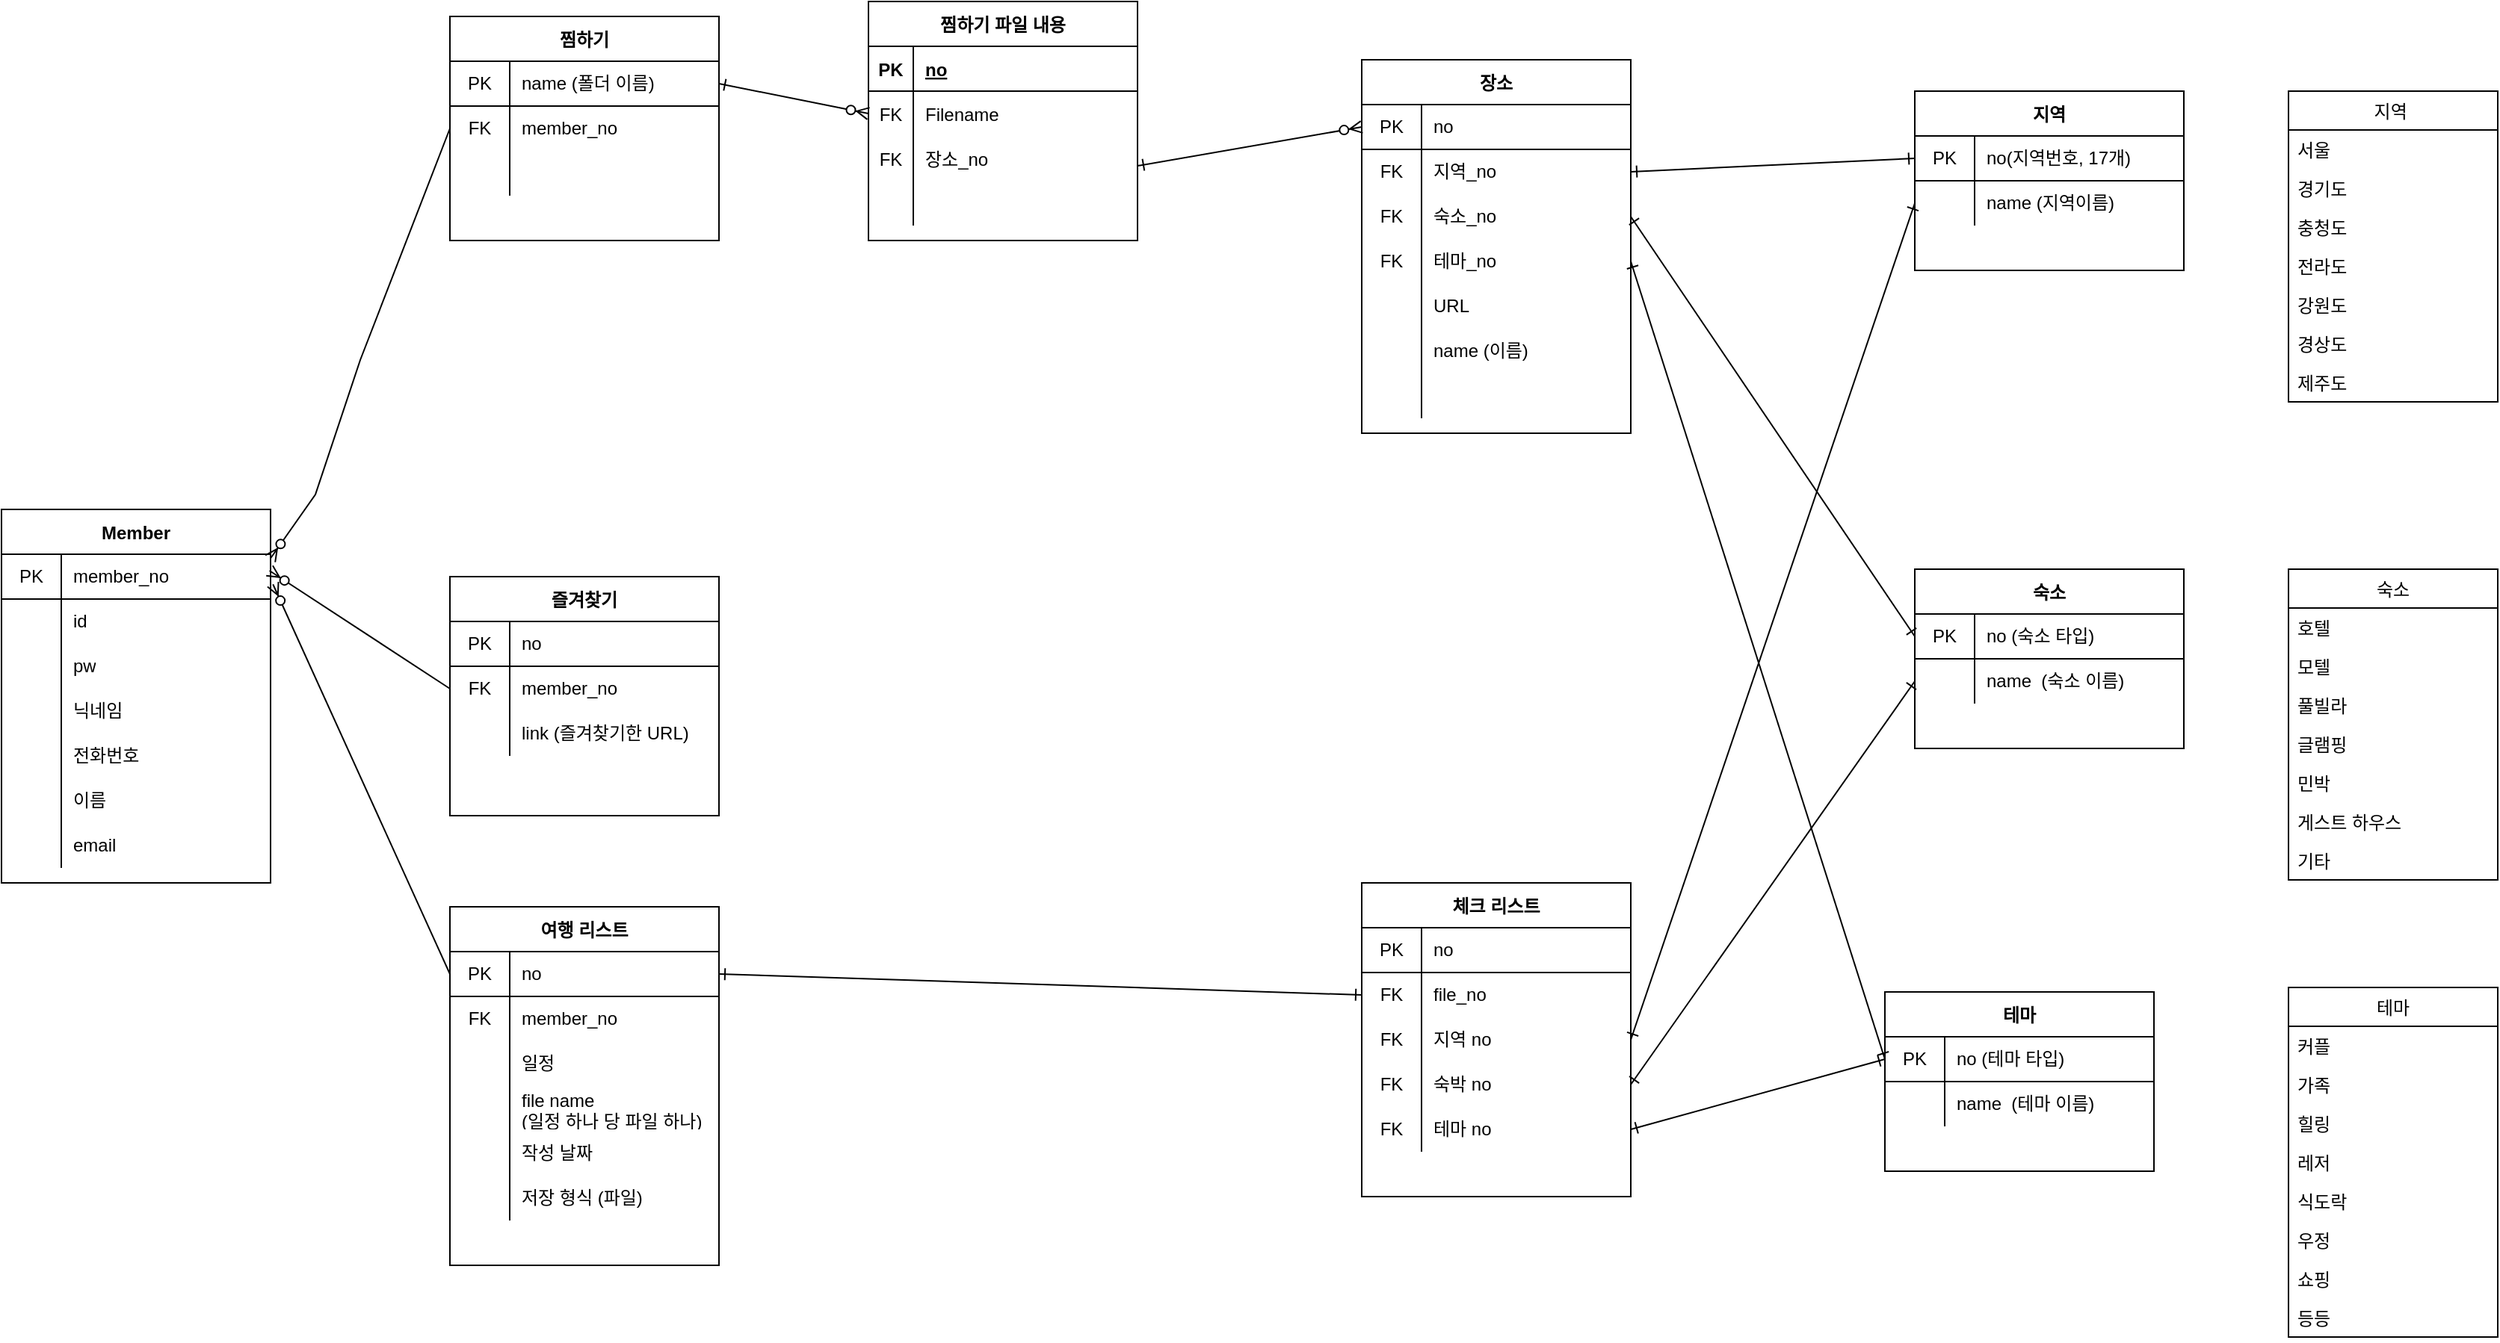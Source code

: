 <mxfile version="14.8.3" type="github" pages="2">
  <diagram id="R2lEEEUBdFMjLlhIrx00" name="Page-1">
    <mxGraphModel dx="3555" dy="1985" grid="1" gridSize="10" guides="1" tooltips="1" connect="1" arrows="1" fold="1" page="1" pageScale="1" pageWidth="1654" pageHeight="2336" math="0" shadow="0" extFonts="Permanent Marker^https://fonts.googleapis.com/css?family=Permanent+Marker">
      <root>
        <mxCell id="0" />
        <mxCell id="1" parent="0" />
        <mxCell id="FKqomgGVLj7_TAxLZ9Gf-237" value="지역 " style="swimlane;fontStyle=0;childLayout=stackLayout;horizontal=1;startSize=26;horizontalStack=0;resizeParent=1;resizeParentMax=0;resizeLast=0;collapsible=1;marginBottom=0;" parent="1" vertex="1">
          <mxGeometry x="1760" y="180" width="140" height="208" as="geometry" />
        </mxCell>
        <mxCell id="FKqomgGVLj7_TAxLZ9Gf-238" value="서울" style="text;strokeColor=none;fillColor=none;align=left;verticalAlign=top;spacingLeft=4;spacingRight=4;overflow=hidden;rotatable=0;points=[[0,0.5],[1,0.5]];portConstraint=eastwest;" parent="FKqomgGVLj7_TAxLZ9Gf-237" vertex="1">
          <mxGeometry y="26" width="140" height="26" as="geometry" />
        </mxCell>
        <mxCell id="FKqomgGVLj7_TAxLZ9Gf-239" value="경기도" style="text;strokeColor=none;fillColor=none;align=left;verticalAlign=top;spacingLeft=4;spacingRight=4;overflow=hidden;rotatable=0;points=[[0,0.5],[1,0.5]];portConstraint=eastwest;" parent="FKqomgGVLj7_TAxLZ9Gf-237" vertex="1">
          <mxGeometry y="52" width="140" height="26" as="geometry" />
        </mxCell>
        <mxCell id="FKqomgGVLj7_TAxLZ9Gf-240" value="충청도 " style="text;strokeColor=none;fillColor=none;align=left;verticalAlign=top;spacingLeft=4;spacingRight=4;overflow=hidden;rotatable=0;points=[[0,0.5],[1,0.5]];portConstraint=eastwest;" parent="FKqomgGVLj7_TAxLZ9Gf-237" vertex="1">
          <mxGeometry y="78" width="140" height="26" as="geometry" />
        </mxCell>
        <mxCell id="FKqomgGVLj7_TAxLZ9Gf-241" value="전라도" style="text;strokeColor=none;fillColor=none;align=left;verticalAlign=top;spacingLeft=4;spacingRight=4;overflow=hidden;rotatable=0;points=[[0,0.5],[1,0.5]];portConstraint=eastwest;" parent="FKqomgGVLj7_TAxLZ9Gf-237" vertex="1">
          <mxGeometry y="104" width="140" height="26" as="geometry" />
        </mxCell>
        <mxCell id="FKqomgGVLj7_TAxLZ9Gf-242" value="강원도" style="text;strokeColor=none;fillColor=none;align=left;verticalAlign=top;spacingLeft=4;spacingRight=4;overflow=hidden;rotatable=0;points=[[0,0.5],[1,0.5]];portConstraint=eastwest;" parent="FKqomgGVLj7_TAxLZ9Gf-237" vertex="1">
          <mxGeometry y="130" width="140" height="26" as="geometry" />
        </mxCell>
        <mxCell id="FKqomgGVLj7_TAxLZ9Gf-243" value="경상도" style="text;strokeColor=none;fillColor=none;align=left;verticalAlign=top;spacingLeft=4;spacingRight=4;overflow=hidden;rotatable=0;points=[[0,0.5],[1,0.5]];portConstraint=eastwest;" parent="FKqomgGVLj7_TAxLZ9Gf-237" vertex="1">
          <mxGeometry y="156" width="140" height="26" as="geometry" />
        </mxCell>
        <mxCell id="FKqomgGVLj7_TAxLZ9Gf-244" value="제주도" style="text;strokeColor=none;fillColor=none;align=left;verticalAlign=top;spacingLeft=4;spacingRight=4;overflow=hidden;rotatable=0;points=[[0,0.5],[1,0.5]];portConstraint=eastwest;" parent="FKqomgGVLj7_TAxLZ9Gf-237" vertex="1">
          <mxGeometry y="182" width="140" height="26" as="geometry" />
        </mxCell>
        <mxCell id="FKqomgGVLj7_TAxLZ9Gf-248" value="테마" style="swimlane;fontStyle=0;childLayout=stackLayout;horizontal=1;startSize=26;horizontalStack=0;resizeParent=1;resizeParentMax=0;resizeLast=0;collapsible=1;marginBottom=0;" parent="1" vertex="1">
          <mxGeometry x="1760" y="780" width="140" height="234" as="geometry" />
        </mxCell>
        <mxCell id="FKqomgGVLj7_TAxLZ9Gf-249" value="커플" style="text;strokeColor=none;fillColor=none;align=left;verticalAlign=top;spacingLeft=4;spacingRight=4;overflow=hidden;rotatable=0;points=[[0,0.5],[1,0.5]];portConstraint=eastwest;" parent="FKqomgGVLj7_TAxLZ9Gf-248" vertex="1">
          <mxGeometry y="26" width="140" height="26" as="geometry" />
        </mxCell>
        <mxCell id="FKqomgGVLj7_TAxLZ9Gf-250" value="가족" style="text;strokeColor=none;fillColor=none;align=left;verticalAlign=top;spacingLeft=4;spacingRight=4;overflow=hidden;rotatable=0;points=[[0,0.5],[1,0.5]];portConstraint=eastwest;" parent="FKqomgGVLj7_TAxLZ9Gf-248" vertex="1">
          <mxGeometry y="52" width="140" height="26" as="geometry" />
        </mxCell>
        <mxCell id="FKqomgGVLj7_TAxLZ9Gf-251" value="힐링" style="text;strokeColor=none;fillColor=none;align=left;verticalAlign=top;spacingLeft=4;spacingRight=4;overflow=hidden;rotatable=0;points=[[0,0.5],[1,0.5]];portConstraint=eastwest;" parent="FKqomgGVLj7_TAxLZ9Gf-248" vertex="1">
          <mxGeometry y="78" width="140" height="26" as="geometry" />
        </mxCell>
        <mxCell id="FKqomgGVLj7_TAxLZ9Gf-252" value="레저" style="text;strokeColor=none;fillColor=none;align=left;verticalAlign=top;spacingLeft=4;spacingRight=4;overflow=hidden;rotatable=0;points=[[0,0.5],[1,0.5]];portConstraint=eastwest;" parent="FKqomgGVLj7_TAxLZ9Gf-248" vertex="1">
          <mxGeometry y="104" width="140" height="26" as="geometry" />
        </mxCell>
        <mxCell id="FKqomgGVLj7_TAxLZ9Gf-253" value="식도락" style="text;strokeColor=none;fillColor=none;align=left;verticalAlign=top;spacingLeft=4;spacingRight=4;overflow=hidden;rotatable=0;points=[[0,0.5],[1,0.5]];portConstraint=eastwest;" parent="FKqomgGVLj7_TAxLZ9Gf-248" vertex="1">
          <mxGeometry y="130" width="140" height="26" as="geometry" />
        </mxCell>
        <mxCell id="FKqomgGVLj7_TAxLZ9Gf-254" value="우정" style="text;strokeColor=none;fillColor=none;align=left;verticalAlign=top;spacingLeft=4;spacingRight=4;overflow=hidden;rotatable=0;points=[[0,0.5],[1,0.5]];portConstraint=eastwest;" parent="FKqomgGVLj7_TAxLZ9Gf-248" vertex="1">
          <mxGeometry y="156" width="140" height="26" as="geometry" />
        </mxCell>
        <mxCell id="FKqomgGVLj7_TAxLZ9Gf-255" value="쇼핑" style="text;strokeColor=none;fillColor=none;align=left;verticalAlign=top;spacingLeft=4;spacingRight=4;overflow=hidden;rotatable=0;points=[[0,0.5],[1,0.5]];portConstraint=eastwest;" parent="FKqomgGVLj7_TAxLZ9Gf-248" vertex="1">
          <mxGeometry y="182" width="140" height="26" as="geometry" />
        </mxCell>
        <mxCell id="FKqomgGVLj7_TAxLZ9Gf-256" value="등등" style="text;strokeColor=none;fillColor=none;align=left;verticalAlign=top;spacingLeft=4;spacingRight=4;overflow=hidden;rotatable=0;points=[[0,0.5],[1,0.5]];portConstraint=eastwest;" parent="FKqomgGVLj7_TAxLZ9Gf-248" vertex="1">
          <mxGeometry y="208" width="140" height="26" as="geometry" />
        </mxCell>
        <mxCell id="FKqomgGVLj7_TAxLZ9Gf-257" value="숙소" style="swimlane;fontStyle=0;childLayout=stackLayout;horizontal=1;startSize=26;horizontalStack=0;resizeParent=1;resizeParentMax=0;resizeLast=0;collapsible=1;marginBottom=0;" parent="1" vertex="1">
          <mxGeometry x="1760" y="500" width="140" height="208" as="geometry" />
        </mxCell>
        <mxCell id="FKqomgGVLj7_TAxLZ9Gf-258" value="호텔" style="text;strokeColor=none;fillColor=none;align=left;verticalAlign=top;spacingLeft=4;spacingRight=4;overflow=hidden;rotatable=0;points=[[0,0.5],[1,0.5]];portConstraint=eastwest;" parent="FKqomgGVLj7_TAxLZ9Gf-257" vertex="1">
          <mxGeometry y="26" width="140" height="26" as="geometry" />
        </mxCell>
        <mxCell id="FKqomgGVLj7_TAxLZ9Gf-259" value="모텔" style="text;strokeColor=none;fillColor=none;align=left;verticalAlign=top;spacingLeft=4;spacingRight=4;overflow=hidden;rotatable=0;points=[[0,0.5],[1,0.5]];portConstraint=eastwest;" parent="FKqomgGVLj7_TAxLZ9Gf-257" vertex="1">
          <mxGeometry y="52" width="140" height="26" as="geometry" />
        </mxCell>
        <mxCell id="FKqomgGVLj7_TAxLZ9Gf-260" value="풀빌라" style="text;strokeColor=none;fillColor=none;align=left;verticalAlign=top;spacingLeft=4;spacingRight=4;overflow=hidden;rotatable=0;points=[[0,0.5],[1,0.5]];portConstraint=eastwest;" parent="FKqomgGVLj7_TAxLZ9Gf-257" vertex="1">
          <mxGeometry y="78" width="140" height="26" as="geometry" />
        </mxCell>
        <mxCell id="FKqomgGVLj7_TAxLZ9Gf-261" value="글램핑" style="text;strokeColor=none;fillColor=none;align=left;verticalAlign=top;spacingLeft=4;spacingRight=4;overflow=hidden;rotatable=0;points=[[0,0.5],[1,0.5]];portConstraint=eastwest;" parent="FKqomgGVLj7_TAxLZ9Gf-257" vertex="1">
          <mxGeometry y="104" width="140" height="26" as="geometry" />
        </mxCell>
        <mxCell id="FKqomgGVLj7_TAxLZ9Gf-262" value="민박" style="text;strokeColor=none;fillColor=none;align=left;verticalAlign=top;spacingLeft=4;spacingRight=4;overflow=hidden;rotatable=0;points=[[0,0.5],[1,0.5]];portConstraint=eastwest;" parent="FKqomgGVLj7_TAxLZ9Gf-257" vertex="1">
          <mxGeometry y="130" width="140" height="26" as="geometry" />
        </mxCell>
        <mxCell id="FKqomgGVLj7_TAxLZ9Gf-263" value="게스트 하우스" style="text;strokeColor=none;fillColor=none;align=left;verticalAlign=top;spacingLeft=4;spacingRight=4;overflow=hidden;rotatable=0;points=[[0,0.5],[1,0.5]];portConstraint=eastwest;" parent="FKqomgGVLj7_TAxLZ9Gf-257" vertex="1">
          <mxGeometry y="156" width="140" height="26" as="geometry" />
        </mxCell>
        <mxCell id="FKqomgGVLj7_TAxLZ9Gf-264" value="기타" style="text;strokeColor=none;fillColor=none;align=left;verticalAlign=top;spacingLeft=4;spacingRight=4;overflow=hidden;rotatable=0;points=[[0,0.5],[1,0.5]];portConstraint=eastwest;" parent="FKqomgGVLj7_TAxLZ9Gf-257" vertex="1">
          <mxGeometry y="182" width="140" height="26" as="geometry" />
        </mxCell>
        <mxCell id="FKqomgGVLj7_TAxLZ9Gf-265" value="Member" style="shape=table;startSize=30;container=1;collapsible=0;childLayout=tableLayout;fixedRows=1;rowLines=0;fontStyle=1;align=center;" parent="1" vertex="1">
          <mxGeometry x="230" y="460" width="180" height="250" as="geometry" />
        </mxCell>
        <mxCell id="FKqomgGVLj7_TAxLZ9Gf-266" value="" style="shape=partialRectangle;html=1;whiteSpace=wrap;collapsible=0;dropTarget=0;pointerEvents=0;fillColor=none;top=0;left=0;bottom=1;right=0;points=[[0,0.5],[1,0.5]];portConstraint=eastwest;" parent="FKqomgGVLj7_TAxLZ9Gf-265" vertex="1">
          <mxGeometry y="30" width="180" height="30" as="geometry" />
        </mxCell>
        <mxCell id="FKqomgGVLj7_TAxLZ9Gf-267" value="PK" style="shape=partialRectangle;html=1;whiteSpace=wrap;connectable=0;fillColor=none;top=0;left=0;bottom=0;right=0;overflow=hidden;" parent="FKqomgGVLj7_TAxLZ9Gf-266" vertex="1">
          <mxGeometry width="40" height="30" as="geometry" />
        </mxCell>
        <mxCell id="FKqomgGVLj7_TAxLZ9Gf-268" value="member_no" style="shape=partialRectangle;html=1;whiteSpace=wrap;connectable=0;fillColor=none;top=0;left=0;bottom=0;right=0;align=left;spacingLeft=6;overflow=hidden;" parent="FKqomgGVLj7_TAxLZ9Gf-266" vertex="1">
          <mxGeometry x="40" width="140" height="30" as="geometry" />
        </mxCell>
        <mxCell id="FKqomgGVLj7_TAxLZ9Gf-269" value="" style="shape=partialRectangle;html=1;whiteSpace=wrap;collapsible=0;dropTarget=0;pointerEvents=0;fillColor=none;top=0;left=0;bottom=0;right=0;points=[[0,0.5],[1,0.5]];portConstraint=eastwest;" parent="FKqomgGVLj7_TAxLZ9Gf-265" vertex="1">
          <mxGeometry y="60" width="180" height="30" as="geometry" />
        </mxCell>
        <mxCell id="FKqomgGVLj7_TAxLZ9Gf-270" value="" style="shape=partialRectangle;html=1;whiteSpace=wrap;connectable=0;fillColor=none;top=0;left=0;bottom=0;right=0;overflow=hidden;" parent="FKqomgGVLj7_TAxLZ9Gf-269" vertex="1">
          <mxGeometry width="40" height="30" as="geometry" />
        </mxCell>
        <mxCell id="FKqomgGVLj7_TAxLZ9Gf-271" value="&lt;span&gt;id&lt;/span&gt;" style="shape=partialRectangle;html=1;whiteSpace=wrap;connectable=0;fillColor=none;top=0;left=0;bottom=0;right=0;align=left;spacingLeft=6;overflow=hidden;" parent="FKqomgGVLj7_TAxLZ9Gf-269" vertex="1">
          <mxGeometry x="40" width="140" height="30" as="geometry" />
        </mxCell>
        <mxCell id="FKqomgGVLj7_TAxLZ9Gf-272" value="" style="shape=partialRectangle;html=1;whiteSpace=wrap;collapsible=0;dropTarget=0;pointerEvents=0;fillColor=none;top=0;left=0;bottom=0;right=0;points=[[0,0.5],[1,0.5]];portConstraint=eastwest;" parent="FKqomgGVLj7_TAxLZ9Gf-265" vertex="1">
          <mxGeometry y="90" width="180" height="30" as="geometry" />
        </mxCell>
        <mxCell id="FKqomgGVLj7_TAxLZ9Gf-273" value="" style="shape=partialRectangle;html=1;whiteSpace=wrap;connectable=0;fillColor=none;top=0;left=0;bottom=0;right=0;overflow=hidden;" parent="FKqomgGVLj7_TAxLZ9Gf-272" vertex="1">
          <mxGeometry width="40" height="30" as="geometry" />
        </mxCell>
        <mxCell id="FKqomgGVLj7_TAxLZ9Gf-274" value="&lt;span&gt;pw&lt;/span&gt;" style="shape=partialRectangle;html=1;whiteSpace=wrap;connectable=0;fillColor=none;top=0;left=0;bottom=0;right=0;align=left;spacingLeft=6;overflow=hidden;" parent="FKqomgGVLj7_TAxLZ9Gf-272" vertex="1">
          <mxGeometry x="40" width="140" height="30" as="geometry" />
        </mxCell>
        <mxCell id="FKqomgGVLj7_TAxLZ9Gf-275" value="" style="shape=partialRectangle;html=1;whiteSpace=wrap;collapsible=0;dropTarget=0;pointerEvents=0;fillColor=none;top=0;left=0;bottom=0;right=0;points=[[0,0.5],[1,0.5]];portConstraint=eastwest;" parent="FKqomgGVLj7_TAxLZ9Gf-265" vertex="1">
          <mxGeometry y="120" width="180" height="30" as="geometry" />
        </mxCell>
        <mxCell id="FKqomgGVLj7_TAxLZ9Gf-276" value="" style="shape=partialRectangle;html=1;whiteSpace=wrap;connectable=0;fillColor=none;top=0;left=0;bottom=0;right=0;overflow=hidden;" parent="FKqomgGVLj7_TAxLZ9Gf-275" vertex="1">
          <mxGeometry width="40" height="30" as="geometry" />
        </mxCell>
        <mxCell id="FKqomgGVLj7_TAxLZ9Gf-277" value="닉네임" style="shape=partialRectangle;html=1;whiteSpace=wrap;connectable=0;fillColor=none;top=0;left=0;bottom=0;right=0;align=left;spacingLeft=6;overflow=hidden;" parent="FKqomgGVLj7_TAxLZ9Gf-275" vertex="1">
          <mxGeometry x="40" width="140" height="30" as="geometry" />
        </mxCell>
        <mxCell id="FKqomgGVLj7_TAxLZ9Gf-278" value="" style="shape=partialRectangle;html=1;whiteSpace=wrap;collapsible=0;dropTarget=0;pointerEvents=0;fillColor=none;top=0;left=0;bottom=0;right=0;points=[[0,0.5],[1,0.5]];portConstraint=eastwest;" parent="FKqomgGVLj7_TAxLZ9Gf-265" vertex="1">
          <mxGeometry y="150" width="180" height="30" as="geometry" />
        </mxCell>
        <mxCell id="FKqomgGVLj7_TAxLZ9Gf-279" value="" style="shape=partialRectangle;html=1;whiteSpace=wrap;connectable=0;fillColor=none;top=0;left=0;bottom=0;right=0;overflow=hidden;" parent="FKqomgGVLj7_TAxLZ9Gf-278" vertex="1">
          <mxGeometry width="40" height="30" as="geometry" />
        </mxCell>
        <mxCell id="FKqomgGVLj7_TAxLZ9Gf-280" value="전화번호&amp;nbsp;" style="shape=partialRectangle;html=1;whiteSpace=wrap;connectable=0;fillColor=none;top=0;left=0;bottom=0;right=0;align=left;spacingLeft=6;overflow=hidden;" parent="FKqomgGVLj7_TAxLZ9Gf-278" vertex="1">
          <mxGeometry x="40" width="140" height="30" as="geometry" />
        </mxCell>
        <mxCell id="FKqomgGVLj7_TAxLZ9Gf-281" value="" style="shape=partialRectangle;html=1;whiteSpace=wrap;collapsible=0;dropTarget=0;pointerEvents=0;fillColor=none;top=0;left=0;bottom=0;right=0;points=[[0,0.5],[1,0.5]];portConstraint=eastwest;" parent="FKqomgGVLj7_TAxLZ9Gf-265" vertex="1">
          <mxGeometry y="180" width="180" height="30" as="geometry" />
        </mxCell>
        <mxCell id="FKqomgGVLj7_TAxLZ9Gf-282" value="" style="shape=partialRectangle;html=1;whiteSpace=wrap;connectable=0;fillColor=none;top=0;left=0;bottom=0;right=0;overflow=hidden;" parent="FKqomgGVLj7_TAxLZ9Gf-281" vertex="1">
          <mxGeometry width="40" height="30" as="geometry" />
        </mxCell>
        <mxCell id="FKqomgGVLj7_TAxLZ9Gf-283" value="이름" style="shape=partialRectangle;html=1;whiteSpace=wrap;connectable=0;fillColor=none;top=0;left=0;bottom=0;right=0;align=left;spacingLeft=6;overflow=hidden;" parent="FKqomgGVLj7_TAxLZ9Gf-281" vertex="1">
          <mxGeometry x="40" width="140" height="30" as="geometry" />
        </mxCell>
        <mxCell id="FKqomgGVLj7_TAxLZ9Gf-284" value="" style="shape=partialRectangle;html=1;whiteSpace=wrap;collapsible=0;dropTarget=0;pointerEvents=0;fillColor=none;top=0;left=0;bottom=0;right=0;points=[[0,0.5],[1,0.5]];portConstraint=eastwest;" parent="FKqomgGVLj7_TAxLZ9Gf-265" vertex="1">
          <mxGeometry y="210" width="180" height="30" as="geometry" />
        </mxCell>
        <mxCell id="FKqomgGVLj7_TAxLZ9Gf-285" value="" style="shape=partialRectangle;html=1;whiteSpace=wrap;connectable=0;fillColor=none;top=0;left=0;bottom=0;right=0;overflow=hidden;" parent="FKqomgGVLj7_TAxLZ9Gf-284" vertex="1">
          <mxGeometry width="40" height="30" as="geometry" />
        </mxCell>
        <mxCell id="FKqomgGVLj7_TAxLZ9Gf-286" value="email" style="shape=partialRectangle;html=1;whiteSpace=wrap;connectable=0;fillColor=none;top=0;left=0;bottom=0;right=0;align=left;spacingLeft=6;overflow=hidden;" parent="FKqomgGVLj7_TAxLZ9Gf-284" vertex="1">
          <mxGeometry x="40" width="140" height="30" as="geometry" />
        </mxCell>
        <mxCell id="FKqomgGVLj7_TAxLZ9Gf-287" value="지역" style="shape=table;startSize=30;container=1;collapsible=0;childLayout=tableLayout;fixedRows=1;rowLines=0;fontStyle=1;align=center;" parent="1" vertex="1">
          <mxGeometry x="1510" y="180" width="180" height="120" as="geometry" />
        </mxCell>
        <mxCell id="FKqomgGVLj7_TAxLZ9Gf-288" value="" style="shape=partialRectangle;html=1;whiteSpace=wrap;collapsible=0;dropTarget=0;pointerEvents=0;fillColor=none;top=0;left=0;bottom=1;right=0;points=[[0,0.5],[1,0.5]];portConstraint=eastwest;" parent="FKqomgGVLj7_TAxLZ9Gf-287" vertex="1">
          <mxGeometry y="30" width="180" height="30" as="geometry" />
        </mxCell>
        <mxCell id="FKqomgGVLj7_TAxLZ9Gf-289" value="PK" style="shape=partialRectangle;html=1;whiteSpace=wrap;connectable=0;fillColor=none;top=0;left=0;bottom=0;right=0;overflow=hidden;" parent="FKqomgGVLj7_TAxLZ9Gf-288" vertex="1">
          <mxGeometry width="40" height="30" as="geometry" />
        </mxCell>
        <mxCell id="FKqomgGVLj7_TAxLZ9Gf-290" value="no(지역번호, 17개)" style="shape=partialRectangle;html=1;whiteSpace=wrap;connectable=0;fillColor=none;top=0;left=0;bottom=0;right=0;align=left;spacingLeft=6;overflow=hidden;" parent="FKqomgGVLj7_TAxLZ9Gf-288" vertex="1">
          <mxGeometry x="40" width="140" height="30" as="geometry" />
        </mxCell>
        <mxCell id="FKqomgGVLj7_TAxLZ9Gf-291" value="" style="shape=partialRectangle;html=1;whiteSpace=wrap;collapsible=0;dropTarget=0;pointerEvents=0;fillColor=none;top=0;left=0;bottom=0;right=0;points=[[0,0.5],[1,0.5]];portConstraint=eastwest;" parent="FKqomgGVLj7_TAxLZ9Gf-287" vertex="1">
          <mxGeometry y="60" width="180" height="30" as="geometry" />
        </mxCell>
        <mxCell id="FKqomgGVLj7_TAxLZ9Gf-292" value="" style="shape=partialRectangle;html=1;whiteSpace=wrap;connectable=0;fillColor=none;top=0;left=0;bottom=0;right=0;overflow=hidden;" parent="FKqomgGVLj7_TAxLZ9Gf-291" vertex="1">
          <mxGeometry width="40" height="30" as="geometry" />
        </mxCell>
        <mxCell id="FKqomgGVLj7_TAxLZ9Gf-293" value="name (지역이름)" style="shape=partialRectangle;html=1;whiteSpace=wrap;connectable=0;fillColor=none;top=0;left=0;bottom=0;right=0;align=left;spacingLeft=6;overflow=hidden;" parent="FKqomgGVLj7_TAxLZ9Gf-291" vertex="1">
          <mxGeometry x="40" width="140" height="30" as="geometry" />
        </mxCell>
        <mxCell id="FKqomgGVLj7_TAxLZ9Gf-304" value="테마" style="shape=table;startSize=30;container=1;collapsible=0;childLayout=tableLayout;fixedRows=1;rowLines=0;fontStyle=1;align=center;" parent="1" vertex="1">
          <mxGeometry x="1490" y="783" width="180" height="120" as="geometry" />
        </mxCell>
        <mxCell id="FKqomgGVLj7_TAxLZ9Gf-305" value="" style="shape=partialRectangle;html=1;whiteSpace=wrap;collapsible=0;dropTarget=0;pointerEvents=0;fillColor=none;top=0;left=0;bottom=1;right=0;points=[[0,0.5],[1,0.5]];portConstraint=eastwest;" parent="FKqomgGVLj7_TAxLZ9Gf-304" vertex="1">
          <mxGeometry y="30" width="180" height="30" as="geometry" />
        </mxCell>
        <mxCell id="FKqomgGVLj7_TAxLZ9Gf-306" value="PK" style="shape=partialRectangle;html=1;whiteSpace=wrap;connectable=0;fillColor=none;top=0;left=0;bottom=0;right=0;overflow=hidden;" parent="FKqomgGVLj7_TAxLZ9Gf-305" vertex="1">
          <mxGeometry width="40" height="30" as="geometry" />
        </mxCell>
        <mxCell id="FKqomgGVLj7_TAxLZ9Gf-307" value="no (테마 타입)" style="shape=partialRectangle;html=1;whiteSpace=wrap;connectable=0;fillColor=none;top=0;left=0;bottom=0;right=0;align=left;spacingLeft=6;overflow=hidden;" parent="FKqomgGVLj7_TAxLZ9Gf-305" vertex="1">
          <mxGeometry x="40" width="140" height="30" as="geometry" />
        </mxCell>
        <mxCell id="FKqomgGVLj7_TAxLZ9Gf-311" value="" style="shape=partialRectangle;html=1;whiteSpace=wrap;collapsible=0;dropTarget=0;pointerEvents=0;fillColor=none;top=0;left=0;bottom=0;right=0;points=[[0,0.5],[1,0.5]];portConstraint=eastwest;" parent="FKqomgGVLj7_TAxLZ9Gf-304" vertex="1">
          <mxGeometry y="60" width="180" height="30" as="geometry" />
        </mxCell>
        <mxCell id="FKqomgGVLj7_TAxLZ9Gf-312" value="" style="shape=partialRectangle;html=1;whiteSpace=wrap;connectable=0;fillColor=none;top=0;left=0;bottom=0;right=0;overflow=hidden;" parent="FKqomgGVLj7_TAxLZ9Gf-311" vertex="1">
          <mxGeometry width="40" height="30" as="geometry" />
        </mxCell>
        <mxCell id="FKqomgGVLj7_TAxLZ9Gf-313" value="name&amp;nbsp; (테마 이름)" style="shape=partialRectangle;html=1;whiteSpace=wrap;connectable=0;fillColor=none;top=0;left=0;bottom=0;right=0;align=left;spacingLeft=6;overflow=hidden;" parent="FKqomgGVLj7_TAxLZ9Gf-311" vertex="1">
          <mxGeometry x="40" width="140" height="30" as="geometry" />
        </mxCell>
        <mxCell id="FKqomgGVLj7_TAxLZ9Gf-343" value="즐겨찾기" style="shape=table;startSize=30;container=1;collapsible=0;childLayout=tableLayout;fixedRows=1;rowLines=0;fontStyle=1;align=center;" parent="1" vertex="1">
          <mxGeometry x="530" y="505" width="180" height="160" as="geometry" />
        </mxCell>
        <mxCell id="FKqomgGVLj7_TAxLZ9Gf-344" value="" style="shape=partialRectangle;html=1;whiteSpace=wrap;collapsible=0;dropTarget=0;pointerEvents=0;fillColor=none;top=0;left=0;bottom=1;right=0;points=[[0,0.5],[1,0.5]];portConstraint=eastwest;" parent="FKqomgGVLj7_TAxLZ9Gf-343" vertex="1">
          <mxGeometry y="30" width="180" height="30" as="geometry" />
        </mxCell>
        <mxCell id="FKqomgGVLj7_TAxLZ9Gf-345" value="PK" style="shape=partialRectangle;html=1;whiteSpace=wrap;connectable=0;fillColor=none;top=0;left=0;bottom=0;right=0;overflow=hidden;" parent="FKqomgGVLj7_TAxLZ9Gf-344" vertex="1">
          <mxGeometry width="40" height="30" as="geometry" />
        </mxCell>
        <mxCell id="FKqomgGVLj7_TAxLZ9Gf-346" value="no" style="shape=partialRectangle;html=1;whiteSpace=wrap;connectable=0;fillColor=none;top=0;left=0;bottom=0;right=0;align=left;spacingLeft=6;overflow=hidden;" parent="FKqomgGVLj7_TAxLZ9Gf-344" vertex="1">
          <mxGeometry x="40" width="140" height="30" as="geometry" />
        </mxCell>
        <mxCell id="FKqomgGVLj7_TAxLZ9Gf-347" value="" style="shape=partialRectangle;html=1;whiteSpace=wrap;collapsible=0;dropTarget=0;pointerEvents=0;fillColor=none;top=0;left=0;bottom=0;right=0;points=[[0,0.5],[1,0.5]];portConstraint=eastwest;" parent="FKqomgGVLj7_TAxLZ9Gf-343" vertex="1">
          <mxGeometry y="60" width="180" height="30" as="geometry" />
        </mxCell>
        <mxCell id="FKqomgGVLj7_TAxLZ9Gf-348" value="FK" style="shape=partialRectangle;html=1;whiteSpace=wrap;connectable=0;fillColor=none;top=0;left=0;bottom=0;right=0;overflow=hidden;" parent="FKqomgGVLj7_TAxLZ9Gf-347" vertex="1">
          <mxGeometry width="40" height="30" as="geometry" />
        </mxCell>
        <mxCell id="FKqomgGVLj7_TAxLZ9Gf-349" value="member_no" style="shape=partialRectangle;html=1;whiteSpace=wrap;connectable=0;fillColor=none;top=0;left=0;bottom=0;right=0;align=left;spacingLeft=6;overflow=hidden;" parent="FKqomgGVLj7_TAxLZ9Gf-347" vertex="1">
          <mxGeometry x="40" width="140" height="30" as="geometry" />
        </mxCell>
        <mxCell id="FKqomgGVLj7_TAxLZ9Gf-350" value="" style="shape=partialRectangle;html=1;whiteSpace=wrap;collapsible=0;dropTarget=0;pointerEvents=0;fillColor=none;top=0;left=0;bottom=0;right=0;points=[[0,0.5],[1,0.5]];portConstraint=eastwest;" parent="FKqomgGVLj7_TAxLZ9Gf-343" vertex="1">
          <mxGeometry y="90" width="180" height="30" as="geometry" />
        </mxCell>
        <mxCell id="FKqomgGVLj7_TAxLZ9Gf-351" value="" style="shape=partialRectangle;html=1;whiteSpace=wrap;connectable=0;fillColor=none;top=0;left=0;bottom=0;right=0;overflow=hidden;" parent="FKqomgGVLj7_TAxLZ9Gf-350" vertex="1">
          <mxGeometry width="40" height="30" as="geometry" />
        </mxCell>
        <mxCell id="FKqomgGVLj7_TAxLZ9Gf-352" value="link (즐겨찾기한 URL)" style="shape=partialRectangle;html=1;whiteSpace=wrap;connectable=0;fillColor=none;top=0;left=0;bottom=0;right=0;align=left;spacingLeft=6;overflow=hidden;" parent="FKqomgGVLj7_TAxLZ9Gf-350" vertex="1">
          <mxGeometry x="40" width="140" height="30" as="geometry" />
        </mxCell>
        <mxCell id="FKqomgGVLj7_TAxLZ9Gf-353" value="찜하기" style="shape=table;startSize=30;container=1;collapsible=0;childLayout=tableLayout;fixedRows=1;rowLines=0;fontStyle=1;align=center;" parent="1" vertex="1">
          <mxGeometry x="530" y="130" width="180" height="150" as="geometry" />
        </mxCell>
        <mxCell id="FKqomgGVLj7_TAxLZ9Gf-354" value="" style="shape=partialRectangle;html=1;whiteSpace=wrap;collapsible=0;dropTarget=0;pointerEvents=0;fillColor=none;top=0;left=0;bottom=1;right=0;points=[[0,0.5],[1,0.5]];portConstraint=eastwest;" parent="FKqomgGVLj7_TAxLZ9Gf-353" vertex="1">
          <mxGeometry y="30" width="180" height="30" as="geometry" />
        </mxCell>
        <mxCell id="FKqomgGVLj7_TAxLZ9Gf-355" value="PK" style="shape=partialRectangle;html=1;whiteSpace=wrap;connectable=0;fillColor=none;top=0;left=0;bottom=0;right=0;overflow=hidden;" parent="FKqomgGVLj7_TAxLZ9Gf-354" vertex="1">
          <mxGeometry width="40" height="30" as="geometry" />
        </mxCell>
        <mxCell id="FKqomgGVLj7_TAxLZ9Gf-356" value="name (폴더 이름)" style="shape=partialRectangle;html=1;whiteSpace=wrap;connectable=0;fillColor=none;top=0;left=0;bottom=0;right=0;align=left;spacingLeft=6;overflow=hidden;" parent="FKqomgGVLj7_TAxLZ9Gf-354" vertex="1">
          <mxGeometry x="40" width="140" height="30" as="geometry" />
        </mxCell>
        <mxCell id="FKqomgGVLj7_TAxLZ9Gf-357" value="" style="shape=partialRectangle;html=1;whiteSpace=wrap;collapsible=0;dropTarget=0;pointerEvents=0;fillColor=none;top=0;left=0;bottom=0;right=0;points=[[0,0.5],[1,0.5]];portConstraint=eastwest;" parent="FKqomgGVLj7_TAxLZ9Gf-353" vertex="1">
          <mxGeometry y="60" width="180" height="30" as="geometry" />
        </mxCell>
        <mxCell id="FKqomgGVLj7_TAxLZ9Gf-358" value="FK" style="shape=partialRectangle;html=1;whiteSpace=wrap;connectable=0;fillColor=none;top=0;left=0;bottom=0;right=0;overflow=hidden;" parent="FKqomgGVLj7_TAxLZ9Gf-357" vertex="1">
          <mxGeometry width="40" height="30" as="geometry" />
        </mxCell>
        <mxCell id="FKqomgGVLj7_TAxLZ9Gf-359" value="member_no" style="shape=partialRectangle;html=1;whiteSpace=wrap;connectable=0;fillColor=none;top=0;left=0;bottom=0;right=0;align=left;spacingLeft=6;overflow=hidden;" parent="FKqomgGVLj7_TAxLZ9Gf-357" vertex="1">
          <mxGeometry x="40" width="140" height="30" as="geometry" />
        </mxCell>
        <mxCell id="FKqomgGVLj7_TAxLZ9Gf-360" value="" style="shape=partialRectangle;html=1;whiteSpace=wrap;collapsible=0;dropTarget=0;pointerEvents=0;fillColor=none;top=0;left=0;bottom=0;right=0;points=[[0,0.5],[1,0.5]];portConstraint=eastwest;" parent="FKqomgGVLj7_TAxLZ9Gf-353" vertex="1">
          <mxGeometry y="90" width="180" height="30" as="geometry" />
        </mxCell>
        <mxCell id="FKqomgGVLj7_TAxLZ9Gf-361" value="" style="shape=partialRectangle;html=1;whiteSpace=wrap;connectable=0;fillColor=none;top=0;left=0;bottom=0;right=0;overflow=hidden;" parent="FKqomgGVLj7_TAxLZ9Gf-360" vertex="1">
          <mxGeometry width="40" height="30" as="geometry" />
        </mxCell>
        <mxCell id="FKqomgGVLj7_TAxLZ9Gf-362" value="" style="shape=partialRectangle;html=1;whiteSpace=wrap;connectable=0;fillColor=none;top=0;left=0;bottom=0;right=0;align=left;spacingLeft=6;overflow=hidden;" parent="FKqomgGVLj7_TAxLZ9Gf-360" vertex="1">
          <mxGeometry x="40" width="140" height="30" as="geometry" />
        </mxCell>
        <mxCell id="FKqomgGVLj7_TAxLZ9Gf-380" value="여행 리스트" style="shape=table;startSize=30;container=1;collapsible=0;childLayout=tableLayout;fixedRows=1;rowLines=0;fontStyle=1;align=center;" parent="1" vertex="1">
          <mxGeometry x="530" y="726" width="180" height="240" as="geometry" />
        </mxCell>
        <mxCell id="FKqomgGVLj7_TAxLZ9Gf-381" value="" style="shape=partialRectangle;html=1;whiteSpace=wrap;collapsible=0;dropTarget=0;pointerEvents=0;fillColor=none;top=0;left=0;bottom=1;right=0;points=[[0,0.5],[1,0.5]];portConstraint=eastwest;" parent="FKqomgGVLj7_TAxLZ9Gf-380" vertex="1">
          <mxGeometry y="30" width="180" height="30" as="geometry" />
        </mxCell>
        <mxCell id="FKqomgGVLj7_TAxLZ9Gf-382" value="PK" style="shape=partialRectangle;html=1;whiteSpace=wrap;connectable=0;fillColor=none;top=0;left=0;bottom=0;right=0;overflow=hidden;" parent="FKqomgGVLj7_TAxLZ9Gf-381" vertex="1">
          <mxGeometry width="40" height="30" as="geometry" />
        </mxCell>
        <mxCell id="FKqomgGVLj7_TAxLZ9Gf-383" value="no" style="shape=partialRectangle;html=1;whiteSpace=wrap;connectable=0;fillColor=none;top=0;left=0;bottom=0;right=0;align=left;spacingLeft=6;overflow=hidden;" parent="FKqomgGVLj7_TAxLZ9Gf-381" vertex="1">
          <mxGeometry x="40" width="140" height="30" as="geometry" />
        </mxCell>
        <mxCell id="FKqomgGVLj7_TAxLZ9Gf-384" value="" style="shape=partialRectangle;html=1;whiteSpace=wrap;collapsible=0;dropTarget=0;pointerEvents=0;fillColor=none;top=0;left=0;bottom=0;right=0;points=[[0,0.5],[1,0.5]];portConstraint=eastwest;" parent="FKqomgGVLj7_TAxLZ9Gf-380" vertex="1">
          <mxGeometry y="60" width="180" height="30" as="geometry" />
        </mxCell>
        <mxCell id="FKqomgGVLj7_TAxLZ9Gf-385" value="FK" style="shape=partialRectangle;html=1;whiteSpace=wrap;connectable=0;fillColor=none;top=0;left=0;bottom=0;right=0;overflow=hidden;" parent="FKqomgGVLj7_TAxLZ9Gf-384" vertex="1">
          <mxGeometry width="40" height="30" as="geometry" />
        </mxCell>
        <mxCell id="FKqomgGVLj7_TAxLZ9Gf-386" value="member_no" style="shape=partialRectangle;html=1;whiteSpace=wrap;connectable=0;fillColor=none;top=0;left=0;bottom=0;right=0;align=left;spacingLeft=6;overflow=hidden;" parent="FKqomgGVLj7_TAxLZ9Gf-384" vertex="1">
          <mxGeometry x="40" width="140" height="30" as="geometry" />
        </mxCell>
        <mxCell id="FKqomgGVLj7_TAxLZ9Gf-387" value="" style="shape=partialRectangle;html=1;whiteSpace=wrap;collapsible=0;dropTarget=0;pointerEvents=0;fillColor=none;top=0;left=0;bottom=0;right=0;points=[[0,0.5],[1,0.5]];portConstraint=eastwest;" parent="FKqomgGVLj7_TAxLZ9Gf-380" vertex="1">
          <mxGeometry y="90" width="180" height="30" as="geometry" />
        </mxCell>
        <mxCell id="FKqomgGVLj7_TAxLZ9Gf-388" value="" style="shape=partialRectangle;html=1;whiteSpace=wrap;connectable=0;fillColor=none;top=0;left=0;bottom=0;right=0;overflow=hidden;" parent="FKqomgGVLj7_TAxLZ9Gf-387" vertex="1">
          <mxGeometry width="40" height="30" as="geometry" />
        </mxCell>
        <mxCell id="FKqomgGVLj7_TAxLZ9Gf-389" value="일정" style="shape=partialRectangle;html=1;whiteSpace=wrap;connectable=0;fillColor=none;top=0;left=0;bottom=0;right=0;align=left;spacingLeft=6;overflow=hidden;" parent="FKqomgGVLj7_TAxLZ9Gf-387" vertex="1">
          <mxGeometry x="40" width="140" height="30" as="geometry" />
        </mxCell>
        <mxCell id="FKqomgGVLj7_TAxLZ9Gf-390" value="" style="shape=partialRectangle;html=1;whiteSpace=wrap;collapsible=0;dropTarget=0;pointerEvents=0;fillColor=none;top=0;left=0;bottom=0;right=0;points=[[0,0.5],[1,0.5]];portConstraint=eastwest;" parent="FKqomgGVLj7_TAxLZ9Gf-380" vertex="1">
          <mxGeometry y="120" width="180" height="30" as="geometry" />
        </mxCell>
        <mxCell id="FKqomgGVLj7_TAxLZ9Gf-391" value="" style="shape=partialRectangle;html=1;whiteSpace=wrap;connectable=0;fillColor=none;top=0;left=0;bottom=0;right=0;overflow=hidden;" parent="FKqomgGVLj7_TAxLZ9Gf-390" vertex="1">
          <mxGeometry width="40" height="30" as="geometry" />
        </mxCell>
        <mxCell id="FKqomgGVLj7_TAxLZ9Gf-392" value="file name &lt;br&gt;(일정 하나 당 파일 하나)" style="shape=partialRectangle;html=1;whiteSpace=wrap;connectable=0;fillColor=none;top=0;left=0;bottom=0;right=0;align=left;spacingLeft=6;overflow=hidden;" parent="FKqomgGVLj7_TAxLZ9Gf-390" vertex="1">
          <mxGeometry x="40" width="140" height="30" as="geometry" />
        </mxCell>
        <mxCell id="FKqomgGVLj7_TAxLZ9Gf-393" value="" style="shape=partialRectangle;html=1;whiteSpace=wrap;collapsible=0;dropTarget=0;pointerEvents=0;fillColor=none;top=0;left=0;bottom=0;right=0;points=[[0,0.5],[1,0.5]];portConstraint=eastwest;" parent="FKqomgGVLj7_TAxLZ9Gf-380" vertex="1">
          <mxGeometry y="150" width="180" height="30" as="geometry" />
        </mxCell>
        <mxCell id="FKqomgGVLj7_TAxLZ9Gf-394" value="" style="shape=partialRectangle;html=1;whiteSpace=wrap;connectable=0;fillColor=none;top=0;left=0;bottom=0;right=0;overflow=hidden;" parent="FKqomgGVLj7_TAxLZ9Gf-393" vertex="1">
          <mxGeometry width="40" height="30" as="geometry" />
        </mxCell>
        <mxCell id="FKqomgGVLj7_TAxLZ9Gf-395" value="작성 날짜" style="shape=partialRectangle;html=1;whiteSpace=wrap;connectable=0;fillColor=none;top=0;left=0;bottom=0;right=0;align=left;spacingLeft=6;overflow=hidden;" parent="FKqomgGVLj7_TAxLZ9Gf-393" vertex="1">
          <mxGeometry x="40" width="140" height="30" as="geometry" />
        </mxCell>
        <mxCell id="FKqomgGVLj7_TAxLZ9Gf-396" value="" style="shape=partialRectangle;html=1;whiteSpace=wrap;collapsible=0;dropTarget=0;pointerEvents=0;fillColor=none;top=0;left=0;bottom=0;right=0;points=[[0,0.5],[1,0.5]];portConstraint=eastwest;" parent="FKqomgGVLj7_TAxLZ9Gf-380" vertex="1">
          <mxGeometry y="180" width="180" height="30" as="geometry" />
        </mxCell>
        <mxCell id="FKqomgGVLj7_TAxLZ9Gf-397" value="" style="shape=partialRectangle;html=1;whiteSpace=wrap;connectable=0;fillColor=none;top=0;left=0;bottom=0;right=0;overflow=hidden;" parent="FKqomgGVLj7_TAxLZ9Gf-396" vertex="1">
          <mxGeometry width="40" height="30" as="geometry" />
        </mxCell>
        <mxCell id="FKqomgGVLj7_TAxLZ9Gf-398" value="저장 형식 (파일)" style="shape=partialRectangle;html=1;whiteSpace=wrap;connectable=0;fillColor=none;top=0;left=0;bottom=0;right=0;align=left;spacingLeft=6;overflow=hidden;" parent="FKqomgGVLj7_TAxLZ9Gf-396" vertex="1">
          <mxGeometry x="40" width="140" height="30" as="geometry" />
        </mxCell>
        <mxCell id="FKqomgGVLj7_TAxLZ9Gf-409" value="체크 리스트" style="shape=table;startSize=30;container=1;collapsible=0;childLayout=tableLayout;fixedRows=1;rowLines=0;fontStyle=1;align=center;" parent="1" vertex="1">
          <mxGeometry x="1140" y="710" width="180" height="210" as="geometry" />
        </mxCell>
        <mxCell id="FKqomgGVLj7_TAxLZ9Gf-410" value="" style="shape=partialRectangle;html=1;whiteSpace=wrap;collapsible=0;dropTarget=0;pointerEvents=0;fillColor=none;top=0;left=0;bottom=1;right=0;points=[[0,0.5],[1,0.5]];portConstraint=eastwest;" parent="FKqomgGVLj7_TAxLZ9Gf-409" vertex="1">
          <mxGeometry y="30" width="180" height="30" as="geometry" />
        </mxCell>
        <mxCell id="FKqomgGVLj7_TAxLZ9Gf-411" value="PK" style="shape=partialRectangle;html=1;whiteSpace=wrap;connectable=0;fillColor=none;top=0;left=0;bottom=0;right=0;overflow=hidden;" parent="FKqomgGVLj7_TAxLZ9Gf-410" vertex="1">
          <mxGeometry width="40" height="30" as="geometry" />
        </mxCell>
        <mxCell id="FKqomgGVLj7_TAxLZ9Gf-412" value="no" style="shape=partialRectangle;html=1;whiteSpace=wrap;connectable=0;fillColor=none;top=0;left=0;bottom=0;right=0;align=left;spacingLeft=6;overflow=hidden;" parent="FKqomgGVLj7_TAxLZ9Gf-410" vertex="1">
          <mxGeometry x="40" width="140" height="30" as="geometry" />
        </mxCell>
        <mxCell id="FKqomgGVLj7_TAxLZ9Gf-413" value="" style="shape=partialRectangle;html=1;whiteSpace=wrap;collapsible=0;dropTarget=0;pointerEvents=0;fillColor=none;top=0;left=0;bottom=0;right=0;points=[[0,0.5],[1,0.5]];portConstraint=eastwest;" parent="FKqomgGVLj7_TAxLZ9Gf-409" vertex="1">
          <mxGeometry y="60" width="180" height="30" as="geometry" />
        </mxCell>
        <mxCell id="FKqomgGVLj7_TAxLZ9Gf-414" value="FK" style="shape=partialRectangle;html=1;whiteSpace=wrap;connectable=0;fillColor=none;top=0;left=0;bottom=0;right=0;overflow=hidden;" parent="FKqomgGVLj7_TAxLZ9Gf-413" vertex="1">
          <mxGeometry width="40" height="30" as="geometry" />
        </mxCell>
        <mxCell id="FKqomgGVLj7_TAxLZ9Gf-415" value="file_no" style="shape=partialRectangle;html=1;whiteSpace=wrap;connectable=0;fillColor=none;top=0;left=0;bottom=0;right=0;align=left;spacingLeft=6;overflow=hidden;" parent="FKqomgGVLj7_TAxLZ9Gf-413" vertex="1">
          <mxGeometry x="40" width="140" height="30" as="geometry" />
        </mxCell>
        <mxCell id="FKqomgGVLj7_TAxLZ9Gf-416" value="" style="shape=partialRectangle;html=1;whiteSpace=wrap;collapsible=0;dropTarget=0;pointerEvents=0;fillColor=none;top=0;left=0;bottom=0;right=0;points=[[0,0.5],[1,0.5]];portConstraint=eastwest;" parent="FKqomgGVLj7_TAxLZ9Gf-409" vertex="1">
          <mxGeometry y="90" width="180" height="30" as="geometry" />
        </mxCell>
        <mxCell id="FKqomgGVLj7_TAxLZ9Gf-417" value="FK" style="shape=partialRectangle;html=1;whiteSpace=wrap;connectable=0;fillColor=none;top=0;left=0;bottom=0;right=0;overflow=hidden;" parent="FKqomgGVLj7_TAxLZ9Gf-416" vertex="1">
          <mxGeometry width="40" height="30" as="geometry" />
        </mxCell>
        <mxCell id="FKqomgGVLj7_TAxLZ9Gf-418" value="지역 no" style="shape=partialRectangle;html=1;whiteSpace=wrap;connectable=0;fillColor=none;top=0;left=0;bottom=0;right=0;align=left;spacingLeft=6;overflow=hidden;" parent="FKqomgGVLj7_TAxLZ9Gf-416" vertex="1">
          <mxGeometry x="40" width="140" height="30" as="geometry" />
        </mxCell>
        <mxCell id="FKqomgGVLj7_TAxLZ9Gf-419" value="" style="shape=partialRectangle;html=1;whiteSpace=wrap;collapsible=0;dropTarget=0;pointerEvents=0;fillColor=none;top=0;left=0;bottom=0;right=0;points=[[0,0.5],[1,0.5]];portConstraint=eastwest;" parent="FKqomgGVLj7_TAxLZ9Gf-409" vertex="1">
          <mxGeometry y="120" width="180" height="30" as="geometry" />
        </mxCell>
        <mxCell id="FKqomgGVLj7_TAxLZ9Gf-420" value="FK" style="shape=partialRectangle;html=1;whiteSpace=wrap;connectable=0;fillColor=none;top=0;left=0;bottom=0;right=0;overflow=hidden;" parent="FKqomgGVLj7_TAxLZ9Gf-419" vertex="1">
          <mxGeometry width="40" height="30" as="geometry" />
        </mxCell>
        <mxCell id="FKqomgGVLj7_TAxLZ9Gf-421" value="숙박 no" style="shape=partialRectangle;html=1;whiteSpace=wrap;connectable=0;fillColor=none;top=0;left=0;bottom=0;right=0;align=left;spacingLeft=6;overflow=hidden;" parent="FKqomgGVLj7_TAxLZ9Gf-419" vertex="1">
          <mxGeometry x="40" width="140" height="30" as="geometry" />
        </mxCell>
        <mxCell id="FKqomgGVLj7_TAxLZ9Gf-422" value="" style="shape=partialRectangle;html=1;whiteSpace=wrap;collapsible=0;dropTarget=0;pointerEvents=0;fillColor=none;top=0;left=0;bottom=0;right=0;points=[[0,0.5],[1,0.5]];portConstraint=eastwest;" parent="FKqomgGVLj7_TAxLZ9Gf-409" vertex="1">
          <mxGeometry y="150" width="180" height="30" as="geometry" />
        </mxCell>
        <mxCell id="FKqomgGVLj7_TAxLZ9Gf-423" value="FK" style="shape=partialRectangle;html=1;whiteSpace=wrap;connectable=0;fillColor=none;top=0;left=0;bottom=0;right=0;overflow=hidden;" parent="FKqomgGVLj7_TAxLZ9Gf-422" vertex="1">
          <mxGeometry width="40" height="30" as="geometry" />
        </mxCell>
        <mxCell id="FKqomgGVLj7_TAxLZ9Gf-424" value="테마 no&amp;nbsp;" style="shape=partialRectangle;html=1;whiteSpace=wrap;connectable=0;fillColor=none;top=0;left=0;bottom=0;right=0;align=left;spacingLeft=6;overflow=hidden;" parent="FKqomgGVLj7_TAxLZ9Gf-422" vertex="1">
          <mxGeometry x="40" width="140" height="30" as="geometry" />
        </mxCell>
        <mxCell id="Hf17CFvcr8pmxD5zId8q-22" style="edgeStyle=none;rounded=0;orthogonalLoop=1;jettySize=auto;html=1;endArrow=ERzeroToMany;endFill=1;entryX=0.999;entryY=0.1;entryDx=0;entryDy=0;exitX=0;exitY=0.5;exitDx=0;exitDy=0;entryPerimeter=0;" parent="1" source="FKqomgGVLj7_TAxLZ9Gf-357" target="FKqomgGVLj7_TAxLZ9Gf-266" edge="1">
          <mxGeometry relative="1" as="geometry">
            <mxPoint x="300" y="357" as="targetPoint" />
            <Array as="points">
              <mxPoint x="470" y="360" />
              <mxPoint x="440" y="450" />
            </Array>
          </mxGeometry>
        </mxCell>
        <mxCell id="Hf17CFvcr8pmxD5zId8q-23" style="edgeStyle=none;rounded=0;orthogonalLoop=1;jettySize=auto;html=1;endArrow=ERzeroToMany;endFill=1;entryX=0.996;entryY=0.367;entryDx=0;entryDy=0;entryPerimeter=0;exitX=0;exitY=0.5;exitDx=0;exitDy=0;" parent="1" source="FKqomgGVLj7_TAxLZ9Gf-347" target="FKqomgGVLj7_TAxLZ9Gf-266" edge="1">
          <mxGeometry relative="1" as="geometry" />
        </mxCell>
        <mxCell id="Hf17CFvcr8pmxD5zId8q-24" style="edgeStyle=none;rounded=0;orthogonalLoop=1;jettySize=auto;html=1;entryX=1.009;entryY=0.671;entryDx=0;entryDy=0;endArrow=ERzeroToMany;endFill=1;entryPerimeter=0;exitX=0;exitY=0.5;exitDx=0;exitDy=0;" parent="1" source="FKqomgGVLj7_TAxLZ9Gf-381" target="FKqomgGVLj7_TAxLZ9Gf-266" edge="1">
          <mxGeometry relative="1" as="geometry" />
        </mxCell>
        <mxCell id="Hf17CFvcr8pmxD5zId8q-27" value="" style="endArrow=ERone;startArrow=ERone;html=1;entryX=0;entryY=0.5;entryDx=0;entryDy=0;endFill=0;startFill=0;exitX=1;exitY=0.5;exitDx=0;exitDy=0;" parent="1" source="FKqomgGVLj7_TAxLZ9Gf-381" target="FKqomgGVLj7_TAxLZ9Gf-413" edge="1">
          <mxGeometry width="50" height="50" relative="1" as="geometry">
            <mxPoint x="710" y="830" as="sourcePoint" />
            <mxPoint x="760" y="780" as="targetPoint" />
          </mxGeometry>
        </mxCell>
        <mxCell id="Hf17CFvcr8pmxD5zId8q-63" value="찜하기 파일 내용" style="shape=table;startSize=30;container=1;collapsible=1;childLayout=tableLayout;fixedRows=1;rowLines=0;fontStyle=1;align=center;resizeLast=1;" parent="1" vertex="1">
          <mxGeometry x="810" y="120" width="180" height="160" as="geometry" />
        </mxCell>
        <mxCell id="Hf17CFvcr8pmxD5zId8q-64" value="" style="shape=partialRectangle;collapsible=0;dropTarget=0;pointerEvents=0;fillColor=none;top=0;left=0;bottom=1;right=0;points=[[0,0.5],[1,0.5]];portConstraint=eastwest;" parent="Hf17CFvcr8pmxD5zId8q-63" vertex="1">
          <mxGeometry y="30" width="180" height="30" as="geometry" />
        </mxCell>
        <mxCell id="Hf17CFvcr8pmxD5zId8q-65" value="PK" style="shape=partialRectangle;connectable=0;fillColor=none;top=0;left=0;bottom=0;right=0;fontStyle=1;overflow=hidden;" parent="Hf17CFvcr8pmxD5zId8q-64" vertex="1">
          <mxGeometry width="30" height="30" as="geometry" />
        </mxCell>
        <mxCell id="Hf17CFvcr8pmxD5zId8q-66" value="no" style="shape=partialRectangle;connectable=0;fillColor=none;top=0;left=0;bottom=0;right=0;align=left;spacingLeft=6;fontStyle=5;overflow=hidden;" parent="Hf17CFvcr8pmxD5zId8q-64" vertex="1">
          <mxGeometry x="30" width="150" height="30" as="geometry" />
        </mxCell>
        <mxCell id="Hf17CFvcr8pmxD5zId8q-67" value="" style="shape=partialRectangle;collapsible=0;dropTarget=0;pointerEvents=0;fillColor=none;top=0;left=0;bottom=0;right=0;points=[[0,0.5],[1,0.5]];portConstraint=eastwest;" parent="Hf17CFvcr8pmxD5zId8q-63" vertex="1">
          <mxGeometry y="60" width="180" height="30" as="geometry" />
        </mxCell>
        <mxCell id="Hf17CFvcr8pmxD5zId8q-68" value="FK" style="shape=partialRectangle;connectable=0;fillColor=none;top=0;left=0;bottom=0;right=0;editable=1;overflow=hidden;" parent="Hf17CFvcr8pmxD5zId8q-67" vertex="1">
          <mxGeometry width="30" height="30" as="geometry" />
        </mxCell>
        <mxCell id="Hf17CFvcr8pmxD5zId8q-69" value="Filename" style="shape=partialRectangle;connectable=0;fillColor=none;top=0;left=0;bottom=0;right=0;align=left;spacingLeft=6;overflow=hidden;" parent="Hf17CFvcr8pmxD5zId8q-67" vertex="1">
          <mxGeometry x="30" width="150" height="30" as="geometry" />
        </mxCell>
        <mxCell id="yDVzRJ97rmjatVoRczEn-46" value="" style="shape=partialRectangle;collapsible=0;dropTarget=0;pointerEvents=0;fillColor=none;top=0;left=0;bottom=0;right=0;points=[[0,0.5],[1,0.5]];portConstraint=eastwest;" parent="Hf17CFvcr8pmxD5zId8q-63" vertex="1">
          <mxGeometry y="90" width="180" height="30" as="geometry" />
        </mxCell>
        <mxCell id="yDVzRJ97rmjatVoRczEn-47" value="FK" style="shape=partialRectangle;connectable=0;fillColor=none;top=0;left=0;bottom=0;right=0;editable=1;overflow=hidden;" parent="yDVzRJ97rmjatVoRczEn-46" vertex="1">
          <mxGeometry width="30" height="30" as="geometry" />
        </mxCell>
        <mxCell id="yDVzRJ97rmjatVoRczEn-48" value="장소_no" style="shape=partialRectangle;connectable=0;fillColor=none;top=0;left=0;bottom=0;right=0;align=left;spacingLeft=6;overflow=hidden;" parent="yDVzRJ97rmjatVoRczEn-46" vertex="1">
          <mxGeometry x="30" width="150" height="30" as="geometry" />
        </mxCell>
        <mxCell id="Hf17CFvcr8pmxD5zId8q-70" value="" style="shape=partialRectangle;collapsible=0;dropTarget=0;pointerEvents=0;fillColor=none;top=0;left=0;bottom=0;right=0;points=[[0,0.5],[1,0.5]];portConstraint=eastwest;" parent="Hf17CFvcr8pmxD5zId8q-63" vertex="1">
          <mxGeometry y="120" width="180" height="30" as="geometry" />
        </mxCell>
        <mxCell id="Hf17CFvcr8pmxD5zId8q-71" value="" style="shape=partialRectangle;connectable=0;fillColor=none;top=0;left=0;bottom=0;right=0;editable=1;overflow=hidden;" parent="Hf17CFvcr8pmxD5zId8q-70" vertex="1">
          <mxGeometry width="30" height="30" as="geometry" />
        </mxCell>
        <mxCell id="Hf17CFvcr8pmxD5zId8q-72" value="" style="shape=partialRectangle;connectable=0;fillColor=none;top=0;left=0;bottom=0;right=0;align=left;spacingLeft=6;overflow=hidden;" parent="Hf17CFvcr8pmxD5zId8q-70" vertex="1">
          <mxGeometry x="30" width="150" height="30" as="geometry" />
        </mxCell>
        <mxCell id="Hf17CFvcr8pmxD5zId8q-76" style="edgeStyle=none;rounded=0;orthogonalLoop=1;jettySize=auto;html=1;entryX=0;entryY=0.5;entryDx=0;entryDy=0;startArrow=ERone;startFill=0;endArrow=ERzeroToMany;endFill=1;exitX=1;exitY=0.5;exitDx=0;exitDy=0;" parent="1" source="FKqomgGVLj7_TAxLZ9Gf-354" target="Hf17CFvcr8pmxD5zId8q-67" edge="1">
          <mxGeometry relative="1" as="geometry">
            <Array as="points" />
          </mxGeometry>
        </mxCell>
        <mxCell id="yDVzRJ97rmjatVoRczEn-4" value="장소" style="shape=table;startSize=30;container=1;collapsible=0;childLayout=tableLayout;fixedRows=1;rowLines=0;fontStyle=1;align=center;" parent="1" vertex="1">
          <mxGeometry x="1140" y="159" width="180" height="250" as="geometry" />
        </mxCell>
        <mxCell id="yDVzRJ97rmjatVoRczEn-5" value="" style="shape=partialRectangle;html=1;whiteSpace=wrap;collapsible=0;dropTarget=0;pointerEvents=0;fillColor=none;top=0;left=0;bottom=1;right=0;points=[[0,0.5],[1,0.5]];portConstraint=eastwest;" parent="yDVzRJ97rmjatVoRczEn-4" vertex="1">
          <mxGeometry y="30" width="180" height="30" as="geometry" />
        </mxCell>
        <mxCell id="yDVzRJ97rmjatVoRczEn-6" value="PK" style="shape=partialRectangle;html=1;whiteSpace=wrap;connectable=0;fillColor=none;top=0;left=0;bottom=0;right=0;overflow=hidden;" parent="yDVzRJ97rmjatVoRczEn-5" vertex="1">
          <mxGeometry width="40" height="30" as="geometry" />
        </mxCell>
        <mxCell id="yDVzRJ97rmjatVoRczEn-7" value="no" style="shape=partialRectangle;html=1;whiteSpace=wrap;connectable=0;fillColor=none;top=0;left=0;bottom=0;right=0;align=left;spacingLeft=6;overflow=hidden;" parent="yDVzRJ97rmjatVoRczEn-5" vertex="1">
          <mxGeometry x="40" width="140" height="30" as="geometry" />
        </mxCell>
        <mxCell id="yDVzRJ97rmjatVoRczEn-8" value="" style="shape=partialRectangle;html=1;whiteSpace=wrap;collapsible=0;dropTarget=0;pointerEvents=0;fillColor=none;top=0;left=0;bottom=0;right=0;points=[[0,0.5],[1,0.5]];portConstraint=eastwest;" parent="yDVzRJ97rmjatVoRczEn-4" vertex="1">
          <mxGeometry y="60" width="180" height="30" as="geometry" />
        </mxCell>
        <mxCell id="yDVzRJ97rmjatVoRczEn-9" value="FK" style="shape=partialRectangle;html=1;whiteSpace=wrap;connectable=0;fillColor=none;top=0;left=0;bottom=0;right=0;overflow=hidden;" parent="yDVzRJ97rmjatVoRczEn-8" vertex="1">
          <mxGeometry width="40" height="30" as="geometry" />
        </mxCell>
        <mxCell id="yDVzRJ97rmjatVoRczEn-10" value="지역_no" style="shape=partialRectangle;html=1;whiteSpace=wrap;connectable=0;fillColor=none;top=0;left=0;bottom=0;right=0;align=left;spacingLeft=6;overflow=hidden;" parent="yDVzRJ97rmjatVoRczEn-8" vertex="1">
          <mxGeometry x="40" width="140" height="30" as="geometry" />
        </mxCell>
        <mxCell id="yDVzRJ97rmjatVoRczEn-16" value="" style="shape=partialRectangle;html=1;whiteSpace=wrap;collapsible=0;dropTarget=0;pointerEvents=0;fillColor=none;top=0;left=0;bottom=0;right=0;points=[[0,0.5],[1,0.5]];portConstraint=eastwest;" parent="yDVzRJ97rmjatVoRczEn-4" vertex="1">
          <mxGeometry y="90" width="180" height="30" as="geometry" />
        </mxCell>
        <mxCell id="yDVzRJ97rmjatVoRczEn-17" value="FK" style="shape=partialRectangle;html=1;whiteSpace=wrap;connectable=0;fillColor=none;top=0;left=0;bottom=0;right=0;overflow=hidden;" parent="yDVzRJ97rmjatVoRczEn-16" vertex="1">
          <mxGeometry width="40" height="30" as="geometry" />
        </mxCell>
        <mxCell id="yDVzRJ97rmjatVoRczEn-18" value="숙소_no" style="shape=partialRectangle;html=1;whiteSpace=wrap;connectable=0;fillColor=none;top=0;left=0;bottom=0;right=0;align=left;spacingLeft=6;overflow=hidden;" parent="yDVzRJ97rmjatVoRczEn-16" vertex="1">
          <mxGeometry x="40" width="140" height="30" as="geometry" />
        </mxCell>
        <mxCell id="yDVzRJ97rmjatVoRczEn-34" value="" style="shape=partialRectangle;html=1;whiteSpace=wrap;collapsible=0;dropTarget=0;pointerEvents=0;fillColor=none;top=0;left=0;bottom=0;right=0;points=[[0,0.5],[1,0.5]];portConstraint=eastwest;" parent="yDVzRJ97rmjatVoRczEn-4" vertex="1">
          <mxGeometry y="120" width="180" height="30" as="geometry" />
        </mxCell>
        <mxCell id="yDVzRJ97rmjatVoRczEn-35" value="FK" style="shape=partialRectangle;html=1;whiteSpace=wrap;connectable=0;fillColor=none;top=0;left=0;bottom=0;right=0;overflow=hidden;" parent="yDVzRJ97rmjatVoRczEn-34" vertex="1">
          <mxGeometry width="40" height="30" as="geometry" />
        </mxCell>
        <mxCell id="yDVzRJ97rmjatVoRczEn-36" value="테마_no" style="shape=partialRectangle;html=1;whiteSpace=wrap;connectable=0;fillColor=none;top=0;left=0;bottom=0;right=0;align=left;spacingLeft=6;overflow=hidden;" parent="yDVzRJ97rmjatVoRczEn-34" vertex="1">
          <mxGeometry x="40" width="140" height="30" as="geometry" />
        </mxCell>
        <mxCell id="yDVzRJ97rmjatVoRczEn-37" value="" style="shape=partialRectangle;html=1;whiteSpace=wrap;collapsible=0;dropTarget=0;pointerEvents=0;fillColor=none;top=0;left=0;bottom=0;right=0;points=[[0,0.5],[1,0.5]];portConstraint=eastwest;" parent="yDVzRJ97rmjatVoRczEn-4" vertex="1">
          <mxGeometry y="150" width="180" height="30" as="geometry" />
        </mxCell>
        <mxCell id="yDVzRJ97rmjatVoRczEn-38" value="" style="shape=partialRectangle;html=1;whiteSpace=wrap;connectable=0;fillColor=none;top=0;left=0;bottom=0;right=0;overflow=hidden;" parent="yDVzRJ97rmjatVoRczEn-37" vertex="1">
          <mxGeometry width="40" height="30" as="geometry" />
        </mxCell>
        <mxCell id="yDVzRJ97rmjatVoRczEn-39" value="URL" style="shape=partialRectangle;html=1;whiteSpace=wrap;connectable=0;fillColor=none;top=0;left=0;bottom=0;right=0;align=left;spacingLeft=6;overflow=hidden;" parent="yDVzRJ97rmjatVoRczEn-37" vertex="1">
          <mxGeometry x="40" width="140" height="30" as="geometry" />
        </mxCell>
        <mxCell id="yDVzRJ97rmjatVoRczEn-40" value="" style="shape=partialRectangle;html=1;whiteSpace=wrap;collapsible=0;dropTarget=0;pointerEvents=0;fillColor=none;top=0;left=0;bottom=0;right=0;points=[[0,0.5],[1,0.5]];portConstraint=eastwest;" parent="yDVzRJ97rmjatVoRczEn-4" vertex="1">
          <mxGeometry y="180" width="180" height="30" as="geometry" />
        </mxCell>
        <mxCell id="yDVzRJ97rmjatVoRczEn-41" value="" style="shape=partialRectangle;html=1;whiteSpace=wrap;connectable=0;fillColor=none;top=0;left=0;bottom=0;right=0;overflow=hidden;" parent="yDVzRJ97rmjatVoRczEn-40" vertex="1">
          <mxGeometry width="40" height="30" as="geometry" />
        </mxCell>
        <mxCell id="yDVzRJ97rmjatVoRczEn-42" value="name (이름)" style="shape=partialRectangle;html=1;whiteSpace=wrap;connectable=0;fillColor=none;top=0;left=0;bottom=0;right=0;align=left;spacingLeft=6;overflow=hidden;" parent="yDVzRJ97rmjatVoRczEn-40" vertex="1">
          <mxGeometry x="40" width="140" height="30" as="geometry" />
        </mxCell>
        <mxCell id="yDVzRJ97rmjatVoRczEn-11" value="" style="shape=partialRectangle;html=1;whiteSpace=wrap;collapsible=0;dropTarget=0;pointerEvents=0;fillColor=none;top=0;left=0;bottom=0;right=0;points=[[0,0.5],[1,0.5]];portConstraint=eastwest;" parent="yDVzRJ97rmjatVoRczEn-4" vertex="1">
          <mxGeometry y="210" width="180" height="30" as="geometry" />
        </mxCell>
        <mxCell id="yDVzRJ97rmjatVoRczEn-12" value="" style="shape=partialRectangle;html=1;whiteSpace=wrap;connectable=0;fillColor=none;top=0;left=0;bottom=0;right=0;overflow=hidden;" parent="yDVzRJ97rmjatVoRczEn-11" vertex="1">
          <mxGeometry width="40" height="30" as="geometry" />
        </mxCell>
        <mxCell id="yDVzRJ97rmjatVoRczEn-13" value="" style="shape=partialRectangle;html=1;whiteSpace=wrap;connectable=0;fillColor=none;top=0;left=0;bottom=0;right=0;align=left;spacingLeft=6;overflow=hidden;" parent="yDVzRJ97rmjatVoRczEn-11" vertex="1">
          <mxGeometry x="40" width="140" height="30" as="geometry" />
        </mxCell>
        <mxCell id="yDVzRJ97rmjatVoRczEn-27" value="숙소" style="shape=table;startSize=30;container=1;collapsible=0;childLayout=tableLayout;fixedRows=1;rowLines=0;fontStyle=1;align=center;" parent="1" vertex="1">
          <mxGeometry x="1510" y="500" width="180" height="120" as="geometry" />
        </mxCell>
        <mxCell id="yDVzRJ97rmjatVoRczEn-28" value="" style="shape=partialRectangle;html=1;whiteSpace=wrap;collapsible=0;dropTarget=0;pointerEvents=0;fillColor=none;top=0;left=0;bottom=1;right=0;points=[[0,0.5],[1,0.5]];portConstraint=eastwest;" parent="yDVzRJ97rmjatVoRczEn-27" vertex="1">
          <mxGeometry y="30" width="180" height="30" as="geometry" />
        </mxCell>
        <mxCell id="yDVzRJ97rmjatVoRczEn-29" value="PK" style="shape=partialRectangle;html=1;whiteSpace=wrap;connectable=0;fillColor=none;top=0;left=0;bottom=0;right=0;overflow=hidden;" parent="yDVzRJ97rmjatVoRczEn-28" vertex="1">
          <mxGeometry width="40" height="30" as="geometry" />
        </mxCell>
        <mxCell id="yDVzRJ97rmjatVoRczEn-30" value="no (숙소 타입)" style="shape=partialRectangle;html=1;whiteSpace=wrap;connectable=0;fillColor=none;top=0;left=0;bottom=0;right=0;align=left;spacingLeft=6;overflow=hidden;" parent="yDVzRJ97rmjatVoRczEn-28" vertex="1">
          <mxGeometry x="40" width="140" height="30" as="geometry" />
        </mxCell>
        <mxCell id="yDVzRJ97rmjatVoRczEn-31" value="" style="shape=partialRectangle;html=1;whiteSpace=wrap;collapsible=0;dropTarget=0;pointerEvents=0;fillColor=none;top=0;left=0;bottom=0;right=0;points=[[0,0.5],[1,0.5]];portConstraint=eastwest;" parent="yDVzRJ97rmjatVoRczEn-27" vertex="1">
          <mxGeometry y="60" width="180" height="30" as="geometry" />
        </mxCell>
        <mxCell id="yDVzRJ97rmjatVoRczEn-32" value="" style="shape=partialRectangle;html=1;whiteSpace=wrap;connectable=0;fillColor=none;top=0;left=0;bottom=0;right=0;overflow=hidden;" parent="yDVzRJ97rmjatVoRczEn-31" vertex="1">
          <mxGeometry width="40" height="30" as="geometry" />
        </mxCell>
        <mxCell id="yDVzRJ97rmjatVoRczEn-33" value="name&amp;nbsp; (숙소 이름)" style="shape=partialRectangle;html=1;whiteSpace=wrap;connectable=0;fillColor=none;top=0;left=0;bottom=0;right=0;align=left;spacingLeft=6;overflow=hidden;" parent="yDVzRJ97rmjatVoRczEn-31" vertex="1">
          <mxGeometry x="40" width="140" height="30" as="geometry" />
        </mxCell>
        <mxCell id="yDVzRJ97rmjatVoRczEn-43" value="" style="endArrow=ERone;startArrow=ERone;html=1;exitX=1;exitY=0.5;exitDx=0;exitDy=0;startFill=0;endFill=0;entryX=0;entryY=0.5;entryDx=0;entryDy=0;" parent="1" source="yDVzRJ97rmjatVoRczEn-8" edge="1" target="FKqomgGVLj7_TAxLZ9Gf-288">
          <mxGeometry width="50" height="50" relative="1" as="geometry">
            <mxPoint x="1470" y="380" as="sourcePoint" />
            <mxPoint x="1520" y="330" as="targetPoint" />
          </mxGeometry>
        </mxCell>
        <mxCell id="yDVzRJ97rmjatVoRczEn-44" value="" style="endArrow=ERone;startArrow=ERone;html=1;exitX=1;exitY=0.5;exitDx=0;exitDy=0;startFill=0;endFill=0;entryX=0;entryY=0.5;entryDx=0;entryDy=0;" parent="1" target="yDVzRJ97rmjatVoRczEn-28" edge="1" source="yDVzRJ97rmjatVoRczEn-16">
          <mxGeometry width="50" height="50" relative="1" as="geometry">
            <mxPoint x="1320" y="270" as="sourcePoint" />
            <mxPoint x="1470" y="760" as="targetPoint" />
          </mxGeometry>
        </mxCell>
        <mxCell id="yDVzRJ97rmjatVoRczEn-45" value="" style="endArrow=ERone;startArrow=ERone;html=1;exitX=1;exitY=0.5;exitDx=0;exitDy=0;startFill=0;endFill=0;entryX=0;entryY=0.5;entryDx=0;entryDy=0;" parent="1" target="FKqomgGVLj7_TAxLZ9Gf-305" edge="1" source="yDVzRJ97rmjatVoRczEn-34">
          <mxGeometry width="50" height="50" relative="1" as="geometry">
            <mxPoint x="1320" y="289.5" as="sourcePoint" />
            <mxPoint x="1480" y="530" as="targetPoint" />
          </mxGeometry>
        </mxCell>
        <mxCell id="yDVzRJ97rmjatVoRczEn-49" value="" style="endArrow=ERzeroToMany;startArrow=ERone;html=1;entryX=0;entryY=0.5;entryDx=0;entryDy=0;startFill=0;endFill=1;" parent="1" target="yDVzRJ97rmjatVoRczEn-5" edge="1">
          <mxGeometry width="50" height="50" relative="1" as="geometry">
            <mxPoint x="990" y="230" as="sourcePoint" />
            <mxPoint x="1040" y="180" as="targetPoint" />
          </mxGeometry>
        </mxCell>
        <mxCell id="yDVzRJ97rmjatVoRczEn-50" value="" style="endArrow=ERone;startArrow=ERone;html=1;startFill=0;endFill=0;entryX=0;entryY=0.5;entryDx=0;entryDy=0;exitX=1;exitY=0.5;exitDx=0;exitDy=0;" parent="1" edge="1" target="FKqomgGVLj7_TAxLZ9Gf-291" source="FKqomgGVLj7_TAxLZ9Gf-416">
          <mxGeometry width="50" height="50" relative="1" as="geometry">
            <mxPoint x="1010" y="830" as="sourcePoint" />
            <mxPoint x="1520" y="330" as="targetPoint" />
          </mxGeometry>
        </mxCell>
        <mxCell id="yDVzRJ97rmjatVoRczEn-51" value="" style="endArrow=ERone;startArrow=ERone;html=1;startFill=0;endFill=0;entryX=0;entryY=0.5;entryDx=0;entryDy=0;exitX=1;exitY=0.5;exitDx=0;exitDy=0;" parent="1" edge="1" target="yDVzRJ97rmjatVoRczEn-31" source="FKqomgGVLj7_TAxLZ9Gf-419">
          <mxGeometry width="50" height="50" relative="1" as="geometry">
            <mxPoint x="1010" y="860" as="sourcePoint" />
            <mxPoint x="1510" y="1080" as="targetPoint" />
          </mxGeometry>
        </mxCell>
        <mxCell id="yDVzRJ97rmjatVoRczEn-52" value="" style="endArrow=ERone;startArrow=ERone;html=1;startFill=0;endFill=0;entryX=0;entryY=0.5;entryDx=0;entryDy=0;exitX=1;exitY=0.5;exitDx=0;exitDy=0;" parent="1" target="FKqomgGVLj7_TAxLZ9Gf-305" edge="1" source="FKqomgGVLj7_TAxLZ9Gf-422">
          <mxGeometry width="50" height="50" relative="1" as="geometry">
            <mxPoint x="1010" y="890" as="sourcePoint" />
            <mxPoint x="1520" y="390" as="targetPoint" />
          </mxGeometry>
        </mxCell>
      </root>
    </mxGraphModel>
  </diagram>
  <diagram id="R2cSKrjcCN7heBSrfv7h" name="Page-2">
    <mxGraphModel dx="1422" dy="705" grid="1" gridSize="10" guides="1" tooltips="1" connect="1" arrows="1" fold="1" page="1" pageScale="1" pageWidth="3300" pageHeight="4681" math="0" shadow="0">
      <root>
        <mxCell id="JkWhG0CLtUNNQ7WrBs3b-0" />
        <mxCell id="JkWhG0CLtUNNQ7WrBs3b-1" parent="JkWhG0CLtUNNQ7WrBs3b-0" />
      </root>
    </mxGraphModel>
  </diagram>
</mxfile>
